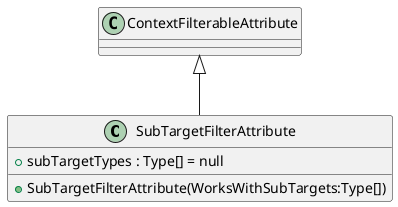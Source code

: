 @startuml
class SubTargetFilterAttribute {
    + subTargetTypes : Type[] = null
    + SubTargetFilterAttribute(WorksWithSubTargets:Type[])
}
ContextFilterableAttribute <|-- SubTargetFilterAttribute
@enduml
